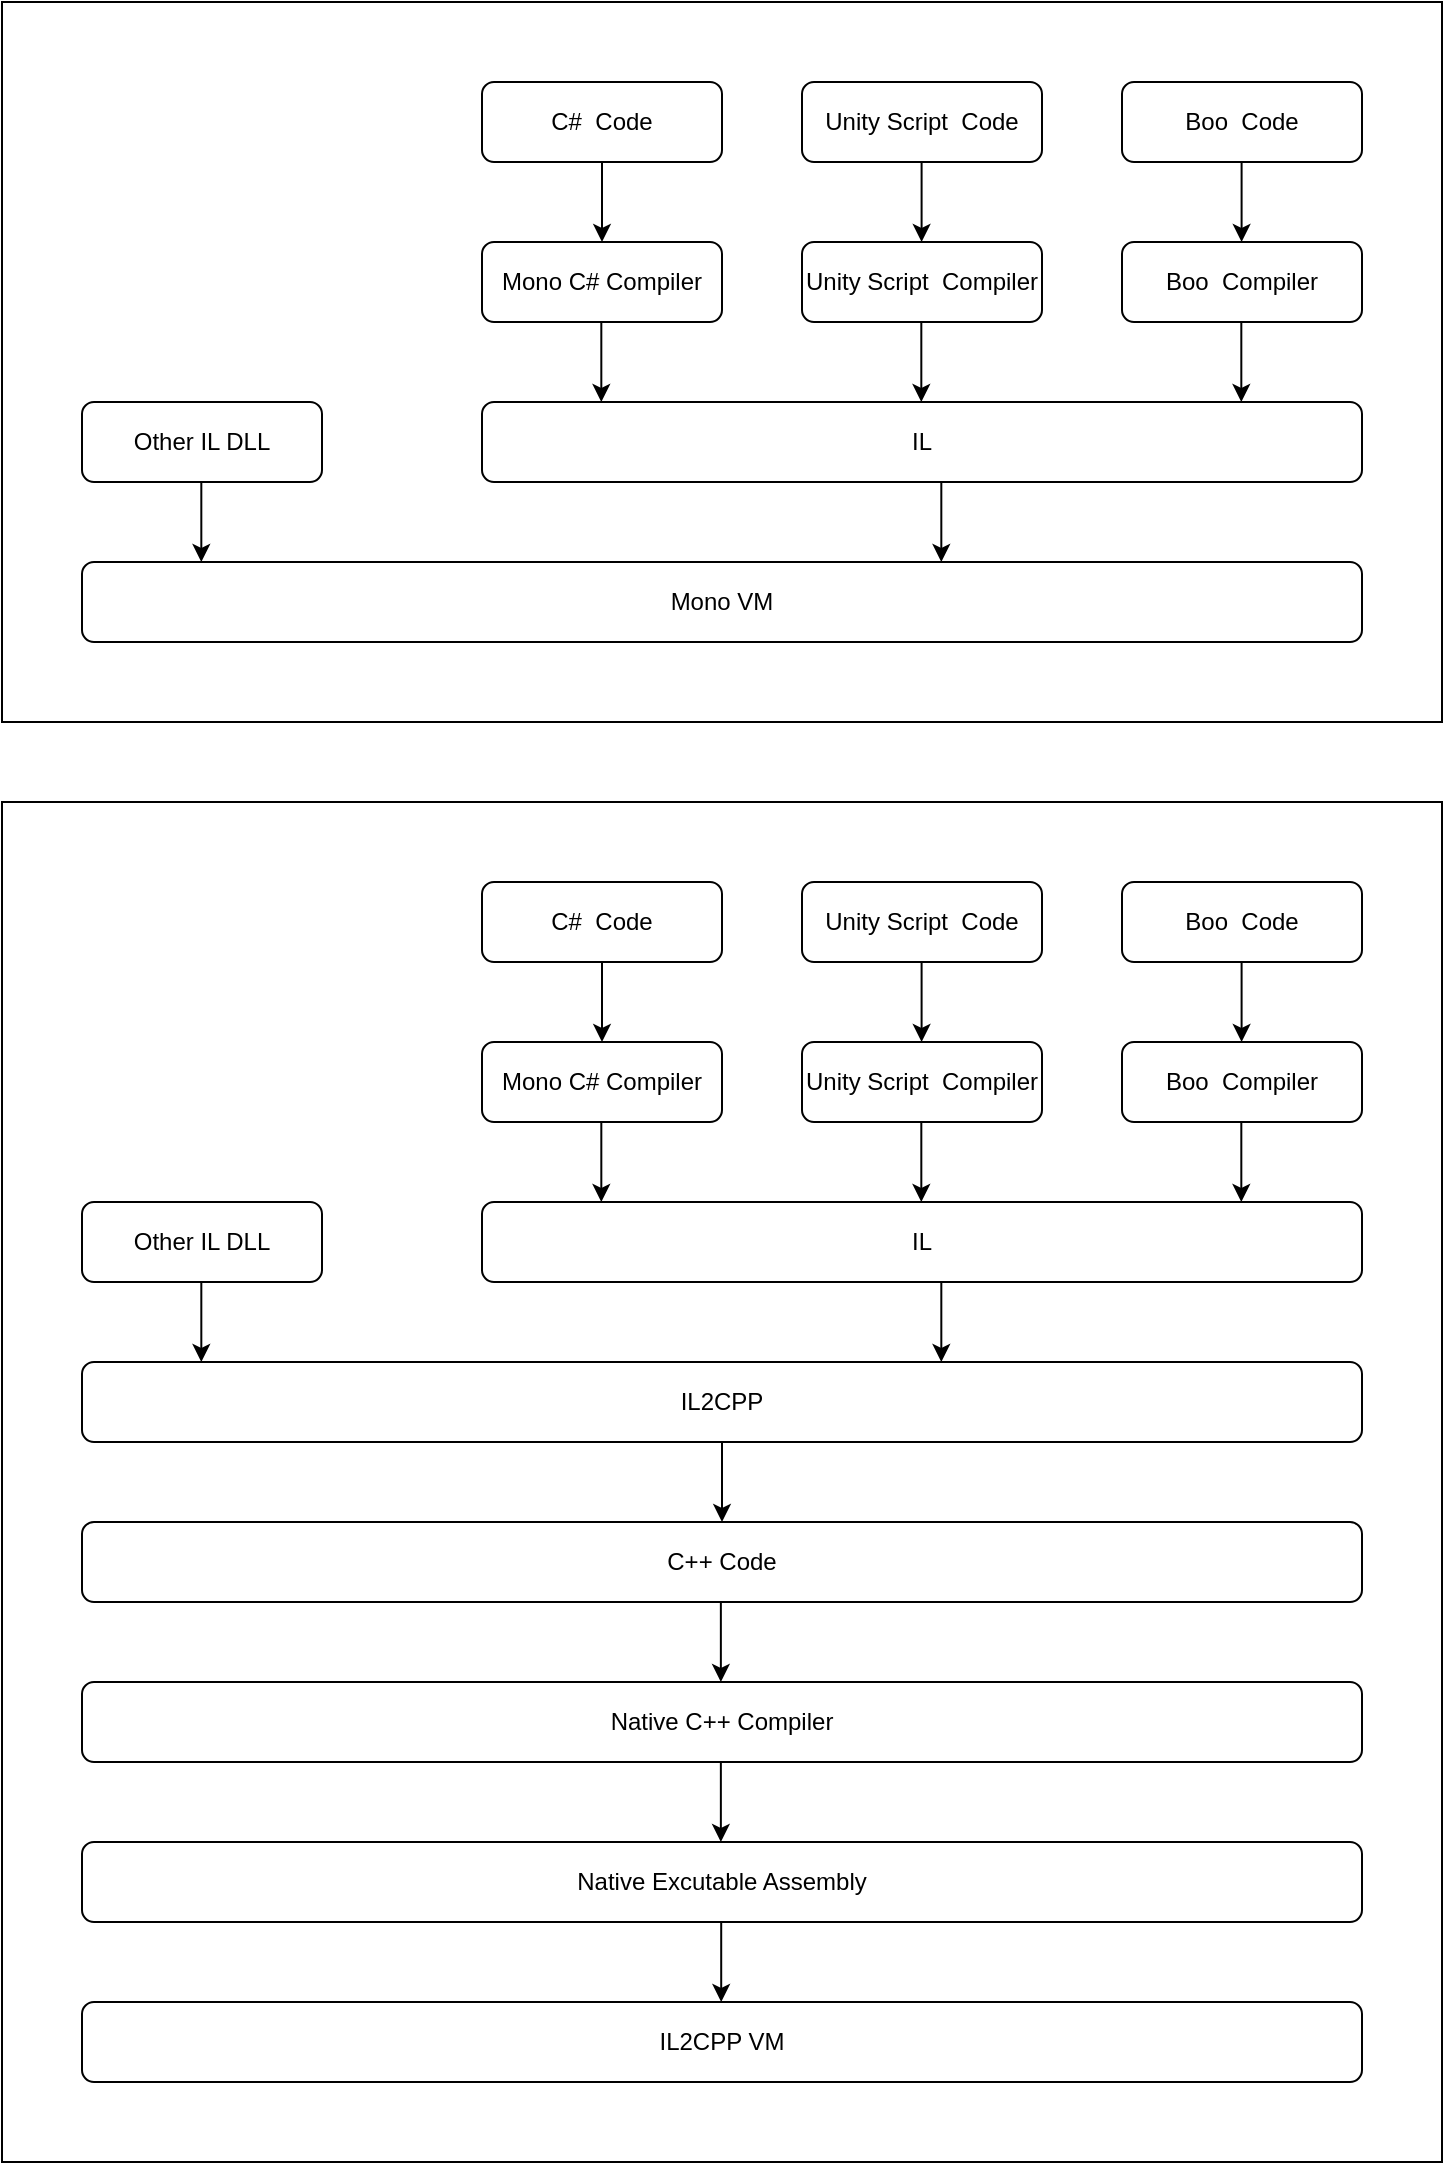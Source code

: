 <mxfile>
    <diagram id="GwzshSIKw9syFTHgzYCE" name="Page-1">
        <mxGraphModel dx="957" dy="787" grid="1" gridSize="10" guides="1" tooltips="1" connect="1" arrows="1" fold="1" page="0" pageScale="1" pageWidth="850" pageHeight="1100" math="0" shadow="0">
            <root>
                <mxCell id="0"/>
                <mxCell id="1" parent="0"/>
                <mxCell id="2" value="C#&amp;nbsp; Code" style="rounded=1;whiteSpace=wrap;html=1;" parent="1" vertex="1">
                    <mxGeometry x="240" y="80" width="120" height="40" as="geometry"/>
                </mxCell>
                <mxCell id="3" value="Unity Script&amp;nbsp; Code" style="rounded=1;whiteSpace=wrap;html=1;" parent="1" vertex="1">
                    <mxGeometry x="400" y="80" width="120" height="40" as="geometry"/>
                </mxCell>
                <mxCell id="4" value="Boo&amp;nbsp; Code" style="rounded=1;whiteSpace=wrap;html=1;" parent="1" vertex="1">
                    <mxGeometry x="560" y="80" width="120" height="40" as="geometry"/>
                </mxCell>
                <mxCell id="5" value="Mono C# Compiler" style="rounded=1;whiteSpace=wrap;html=1;" parent="1" vertex="1">
                    <mxGeometry x="240" y="160" width="120" height="40" as="geometry"/>
                </mxCell>
                <mxCell id="7" value="Unity Script&amp;nbsp; Compiler" style="rounded=1;whiteSpace=wrap;html=1;" parent="1" vertex="1">
                    <mxGeometry x="400" y="160" width="120" height="40" as="geometry"/>
                </mxCell>
                <mxCell id="8" value="Boo&amp;nbsp; Compiler" style="rounded=1;whiteSpace=wrap;html=1;" parent="1" vertex="1">
                    <mxGeometry x="560" y="160" width="120" height="40" as="geometry"/>
                </mxCell>
                <mxCell id="9" value="IL" style="rounded=1;whiteSpace=wrap;html=1;" parent="1" vertex="1">
                    <mxGeometry x="240" y="240" width="440" height="40" as="geometry"/>
                </mxCell>
                <mxCell id="10" value="Other IL DLL" style="rounded=1;whiteSpace=wrap;html=1;" parent="1" vertex="1">
                    <mxGeometry x="40" y="240" width="120" height="40" as="geometry"/>
                </mxCell>
                <mxCell id="11" value="Mono VM" style="rounded=1;whiteSpace=wrap;html=1;" parent="1" vertex="1">
                    <mxGeometry x="40" y="320" width="640" height="40" as="geometry"/>
                </mxCell>
                <mxCell id="12" value="" style="endArrow=classic;html=1;exitX=0.5;exitY=1;exitDx=0;exitDy=0;entryX=0.5;entryY=0;entryDx=0;entryDy=0;" parent="1" source="2" target="5" edge="1">
                    <mxGeometry width="50" height="50" relative="1" as="geometry">
                        <mxPoint x="430" y="340" as="sourcePoint"/>
                        <mxPoint x="480" y="290" as="targetPoint"/>
                    </mxGeometry>
                </mxCell>
                <mxCell id="13" value="" style="endArrow=classic;html=1;exitX=0.5;exitY=1;exitDx=0;exitDy=0;entryX=0.5;entryY=0;entryDx=0;entryDy=0;" parent="1" edge="1">
                    <mxGeometry width="50" height="50" relative="1" as="geometry">
                        <mxPoint x="459.8" y="120" as="sourcePoint"/>
                        <mxPoint x="459.8" y="160" as="targetPoint"/>
                    </mxGeometry>
                </mxCell>
                <mxCell id="14" value="" style="endArrow=classic;html=1;exitX=0.5;exitY=1;exitDx=0;exitDy=0;entryX=0.5;entryY=0;entryDx=0;entryDy=0;" parent="1" edge="1">
                    <mxGeometry width="50" height="50" relative="1" as="geometry">
                        <mxPoint x="619.8" y="120" as="sourcePoint"/>
                        <mxPoint x="619.8" y="160" as="targetPoint"/>
                    </mxGeometry>
                </mxCell>
                <mxCell id="15" value="" style="endArrow=classic;html=1;exitX=0.5;exitY=1;exitDx=0;exitDy=0;entryX=0.5;entryY=0;entryDx=0;entryDy=0;" parent="1" edge="1">
                    <mxGeometry width="50" height="50" relative="1" as="geometry">
                        <mxPoint x="459.66" y="200" as="sourcePoint"/>
                        <mxPoint x="459.66" y="240" as="targetPoint"/>
                    </mxGeometry>
                </mxCell>
                <mxCell id="16" value="" style="endArrow=classic;html=1;exitX=0.5;exitY=1;exitDx=0;exitDy=0;entryX=0.5;entryY=0;entryDx=0;entryDy=0;" parent="1" edge="1">
                    <mxGeometry width="50" height="50" relative="1" as="geometry">
                        <mxPoint x="299.66" y="200" as="sourcePoint"/>
                        <mxPoint x="299.66" y="240" as="targetPoint"/>
                    </mxGeometry>
                </mxCell>
                <mxCell id="17" value="" style="endArrow=classic;html=1;exitX=0.5;exitY=1;exitDx=0;exitDy=0;entryX=0.5;entryY=0;entryDx=0;entryDy=0;" parent="1" edge="1">
                    <mxGeometry width="50" height="50" relative="1" as="geometry">
                        <mxPoint x="619.66" y="200" as="sourcePoint"/>
                        <mxPoint x="619.66" y="240" as="targetPoint"/>
                    </mxGeometry>
                </mxCell>
                <mxCell id="18" value="" style="endArrow=classic;html=1;exitX=0.5;exitY=1;exitDx=0;exitDy=0;entryX=0.5;entryY=0;entryDx=0;entryDy=0;" parent="1" edge="1">
                    <mxGeometry width="50" height="50" relative="1" as="geometry">
                        <mxPoint x="469.66" y="280" as="sourcePoint"/>
                        <mxPoint x="469.66" y="320" as="targetPoint"/>
                    </mxGeometry>
                </mxCell>
                <mxCell id="19" value="" style="endArrow=classic;html=1;exitX=0.5;exitY=1;exitDx=0;exitDy=0;entryX=0.5;entryY=0;entryDx=0;entryDy=0;" parent="1" edge="1">
                    <mxGeometry width="50" height="50" relative="1" as="geometry">
                        <mxPoint x="99.66" y="280" as="sourcePoint"/>
                        <mxPoint x="99.66" y="320" as="targetPoint"/>
                    </mxGeometry>
                </mxCell>
                <mxCell id="21" value="" style="rounded=0;whiteSpace=wrap;html=1;fillColor=none;" parent="1" vertex="1">
                    <mxGeometry y="40" width="720" height="360" as="geometry"/>
                </mxCell>
                <mxCell id="22" value="C#&amp;nbsp; Code" style="rounded=1;whiteSpace=wrap;html=1;" parent="1" vertex="1">
                    <mxGeometry x="240" y="480" width="120" height="40" as="geometry"/>
                </mxCell>
                <mxCell id="23" value="Unity Script&amp;nbsp; Code" style="rounded=1;whiteSpace=wrap;html=1;" parent="1" vertex="1">
                    <mxGeometry x="400" y="480" width="120" height="40" as="geometry"/>
                </mxCell>
                <mxCell id="24" value="Boo&amp;nbsp; Code" style="rounded=1;whiteSpace=wrap;html=1;" parent="1" vertex="1">
                    <mxGeometry x="560" y="480" width="120" height="40" as="geometry"/>
                </mxCell>
                <mxCell id="25" value="Mono C# Compiler" style="rounded=1;whiteSpace=wrap;html=1;" parent="1" vertex="1">
                    <mxGeometry x="240" y="560" width="120" height="40" as="geometry"/>
                </mxCell>
                <mxCell id="26" value="Unity Script&amp;nbsp; Compiler" style="rounded=1;whiteSpace=wrap;html=1;" parent="1" vertex="1">
                    <mxGeometry x="400" y="560" width="120" height="40" as="geometry"/>
                </mxCell>
                <mxCell id="27" value="Boo&amp;nbsp; Compiler" style="rounded=1;whiteSpace=wrap;html=1;" parent="1" vertex="1">
                    <mxGeometry x="560" y="560" width="120" height="40" as="geometry"/>
                </mxCell>
                <mxCell id="28" value="IL" style="rounded=1;whiteSpace=wrap;html=1;" parent="1" vertex="1">
                    <mxGeometry x="240" y="640" width="440" height="40" as="geometry"/>
                </mxCell>
                <mxCell id="29" value="Other IL DLL" style="rounded=1;whiteSpace=wrap;html=1;" parent="1" vertex="1">
                    <mxGeometry x="40" y="640" width="120" height="40" as="geometry"/>
                </mxCell>
                <mxCell id="30" value="IL2CPP" style="rounded=1;whiteSpace=wrap;html=1;" parent="1" vertex="1">
                    <mxGeometry x="40" y="720" width="640" height="40" as="geometry"/>
                </mxCell>
                <mxCell id="31" value="" style="endArrow=classic;html=1;exitX=0.5;exitY=1;exitDx=0;exitDy=0;entryX=0.5;entryY=0;entryDx=0;entryDy=0;" parent="1" source="22" target="25" edge="1">
                    <mxGeometry width="50" height="50" relative="1" as="geometry">
                        <mxPoint x="430" y="740" as="sourcePoint"/>
                        <mxPoint x="480" y="690" as="targetPoint"/>
                    </mxGeometry>
                </mxCell>
                <mxCell id="32" value="" style="endArrow=classic;html=1;exitX=0.5;exitY=1;exitDx=0;exitDy=0;entryX=0.5;entryY=0;entryDx=0;entryDy=0;" parent="1" edge="1">
                    <mxGeometry width="50" height="50" relative="1" as="geometry">
                        <mxPoint x="459.8" y="520" as="sourcePoint"/>
                        <mxPoint x="459.8" y="560" as="targetPoint"/>
                    </mxGeometry>
                </mxCell>
                <mxCell id="33" value="" style="endArrow=classic;html=1;exitX=0.5;exitY=1;exitDx=0;exitDy=0;entryX=0.5;entryY=0;entryDx=0;entryDy=0;" parent="1" edge="1">
                    <mxGeometry width="50" height="50" relative="1" as="geometry">
                        <mxPoint x="619.8" y="520" as="sourcePoint"/>
                        <mxPoint x="619.8" y="560" as="targetPoint"/>
                    </mxGeometry>
                </mxCell>
                <mxCell id="34" value="" style="endArrow=classic;html=1;exitX=0.5;exitY=1;exitDx=0;exitDy=0;entryX=0.5;entryY=0;entryDx=0;entryDy=0;" parent="1" edge="1">
                    <mxGeometry width="50" height="50" relative="1" as="geometry">
                        <mxPoint x="459.66" y="600" as="sourcePoint"/>
                        <mxPoint x="459.66" y="640" as="targetPoint"/>
                    </mxGeometry>
                </mxCell>
                <mxCell id="35" value="" style="endArrow=classic;html=1;exitX=0.5;exitY=1;exitDx=0;exitDy=0;entryX=0.5;entryY=0;entryDx=0;entryDy=0;" parent="1" edge="1">
                    <mxGeometry width="50" height="50" relative="1" as="geometry">
                        <mxPoint x="299.66" y="600" as="sourcePoint"/>
                        <mxPoint x="299.66" y="640" as="targetPoint"/>
                    </mxGeometry>
                </mxCell>
                <mxCell id="36" value="" style="endArrow=classic;html=1;exitX=0.5;exitY=1;exitDx=0;exitDy=0;entryX=0.5;entryY=0;entryDx=0;entryDy=0;" parent="1" edge="1">
                    <mxGeometry width="50" height="50" relative="1" as="geometry">
                        <mxPoint x="619.66" y="600" as="sourcePoint"/>
                        <mxPoint x="619.66" y="640" as="targetPoint"/>
                    </mxGeometry>
                </mxCell>
                <mxCell id="37" value="" style="endArrow=classic;html=1;exitX=0.5;exitY=1;exitDx=0;exitDy=0;entryX=0.5;entryY=0;entryDx=0;entryDy=0;" parent="1" edge="1">
                    <mxGeometry width="50" height="50" relative="1" as="geometry">
                        <mxPoint x="469.66" y="680" as="sourcePoint"/>
                        <mxPoint x="469.66" y="720" as="targetPoint"/>
                    </mxGeometry>
                </mxCell>
                <mxCell id="38" value="" style="endArrow=classic;html=1;exitX=0.5;exitY=1;exitDx=0;exitDy=0;entryX=0.5;entryY=0;entryDx=0;entryDy=0;" parent="1" edge="1">
                    <mxGeometry width="50" height="50" relative="1" as="geometry">
                        <mxPoint x="99.66" y="680" as="sourcePoint"/>
                        <mxPoint x="99.66" y="720" as="targetPoint"/>
                    </mxGeometry>
                </mxCell>
                <mxCell id="40" value="C++ Code" style="rounded=1;whiteSpace=wrap;html=1;" parent="1" vertex="1">
                    <mxGeometry x="40" y="800" width="640" height="40" as="geometry"/>
                </mxCell>
                <mxCell id="41" value="Native C++ Compiler" style="rounded=1;whiteSpace=wrap;html=1;" parent="1" vertex="1">
                    <mxGeometry x="40" y="880" width="640" height="40" as="geometry"/>
                </mxCell>
                <mxCell id="42" value="Native Excutable Assembly" style="rounded=1;whiteSpace=wrap;html=1;" parent="1" vertex="1">
                    <mxGeometry x="40" y="960" width="640" height="40" as="geometry"/>
                </mxCell>
                <mxCell id="43" value="IL2CPP VM" style="rounded=1;whiteSpace=wrap;html=1;" parent="1" vertex="1">
                    <mxGeometry x="40" y="1040" width="640" height="40" as="geometry"/>
                </mxCell>
                <mxCell id="44" value="" style="endArrow=classic;html=1;exitX=0.5;exitY=1;exitDx=0;exitDy=0;entryX=0.5;entryY=0;entryDx=0;entryDy=0;" parent="1" edge="1">
                    <mxGeometry width="50" height="50" relative="1" as="geometry">
                        <mxPoint x="360.0" y="760" as="sourcePoint"/>
                        <mxPoint x="360.0" y="800" as="targetPoint"/>
                    </mxGeometry>
                </mxCell>
                <mxCell id="45" value="" style="endArrow=classic;html=1;exitX=0.5;exitY=1;exitDx=0;exitDy=0;entryX=0.5;entryY=0;entryDx=0;entryDy=0;" parent="1" edge="1">
                    <mxGeometry width="50" height="50" relative="1" as="geometry">
                        <mxPoint x="359.43" y="840" as="sourcePoint"/>
                        <mxPoint x="359.43" y="880" as="targetPoint"/>
                    </mxGeometry>
                </mxCell>
                <mxCell id="46" value="" style="endArrow=classic;html=1;exitX=0.5;exitY=1;exitDx=0;exitDy=0;entryX=0.5;entryY=0;entryDx=0;entryDy=0;" parent="1" edge="1">
                    <mxGeometry width="50" height="50" relative="1" as="geometry">
                        <mxPoint x="359.43" y="920" as="sourcePoint"/>
                        <mxPoint x="359.43" y="960" as="targetPoint"/>
                    </mxGeometry>
                </mxCell>
                <mxCell id="47" value="" style="endArrow=classic;html=1;exitX=0.5;exitY=1;exitDx=0;exitDy=0;entryX=0.5;entryY=0;entryDx=0;entryDy=0;" parent="1" edge="1">
                    <mxGeometry width="50" height="50" relative="1" as="geometry">
                        <mxPoint x="359.6" y="1000" as="sourcePoint"/>
                        <mxPoint x="359.6" y="1040" as="targetPoint"/>
                    </mxGeometry>
                </mxCell>
                <mxCell id="48" value="" style="rounded=0;whiteSpace=wrap;html=1;fillColor=none;" parent="1" vertex="1">
                    <mxGeometry y="440" width="720" height="680" as="geometry"/>
                </mxCell>
            </root>
        </mxGraphModel>
    </diagram>
    <diagram id="5zWTv6Ro597sy4tmNPqg" name="Page-2">
        <mxGraphModel dx="859" dy="787" grid="1" gridSize="10" guides="1" tooltips="1" connect="1" arrows="1" fold="1" page="1" pageScale="1" pageWidth="850" pageHeight="1100" math="0" shadow="0">
            <root>
                <mxCell id="0"/>
                <mxCell id="1" parent="0"/>
            </root>
        </mxGraphModel>
    </diagram>
</mxfile>